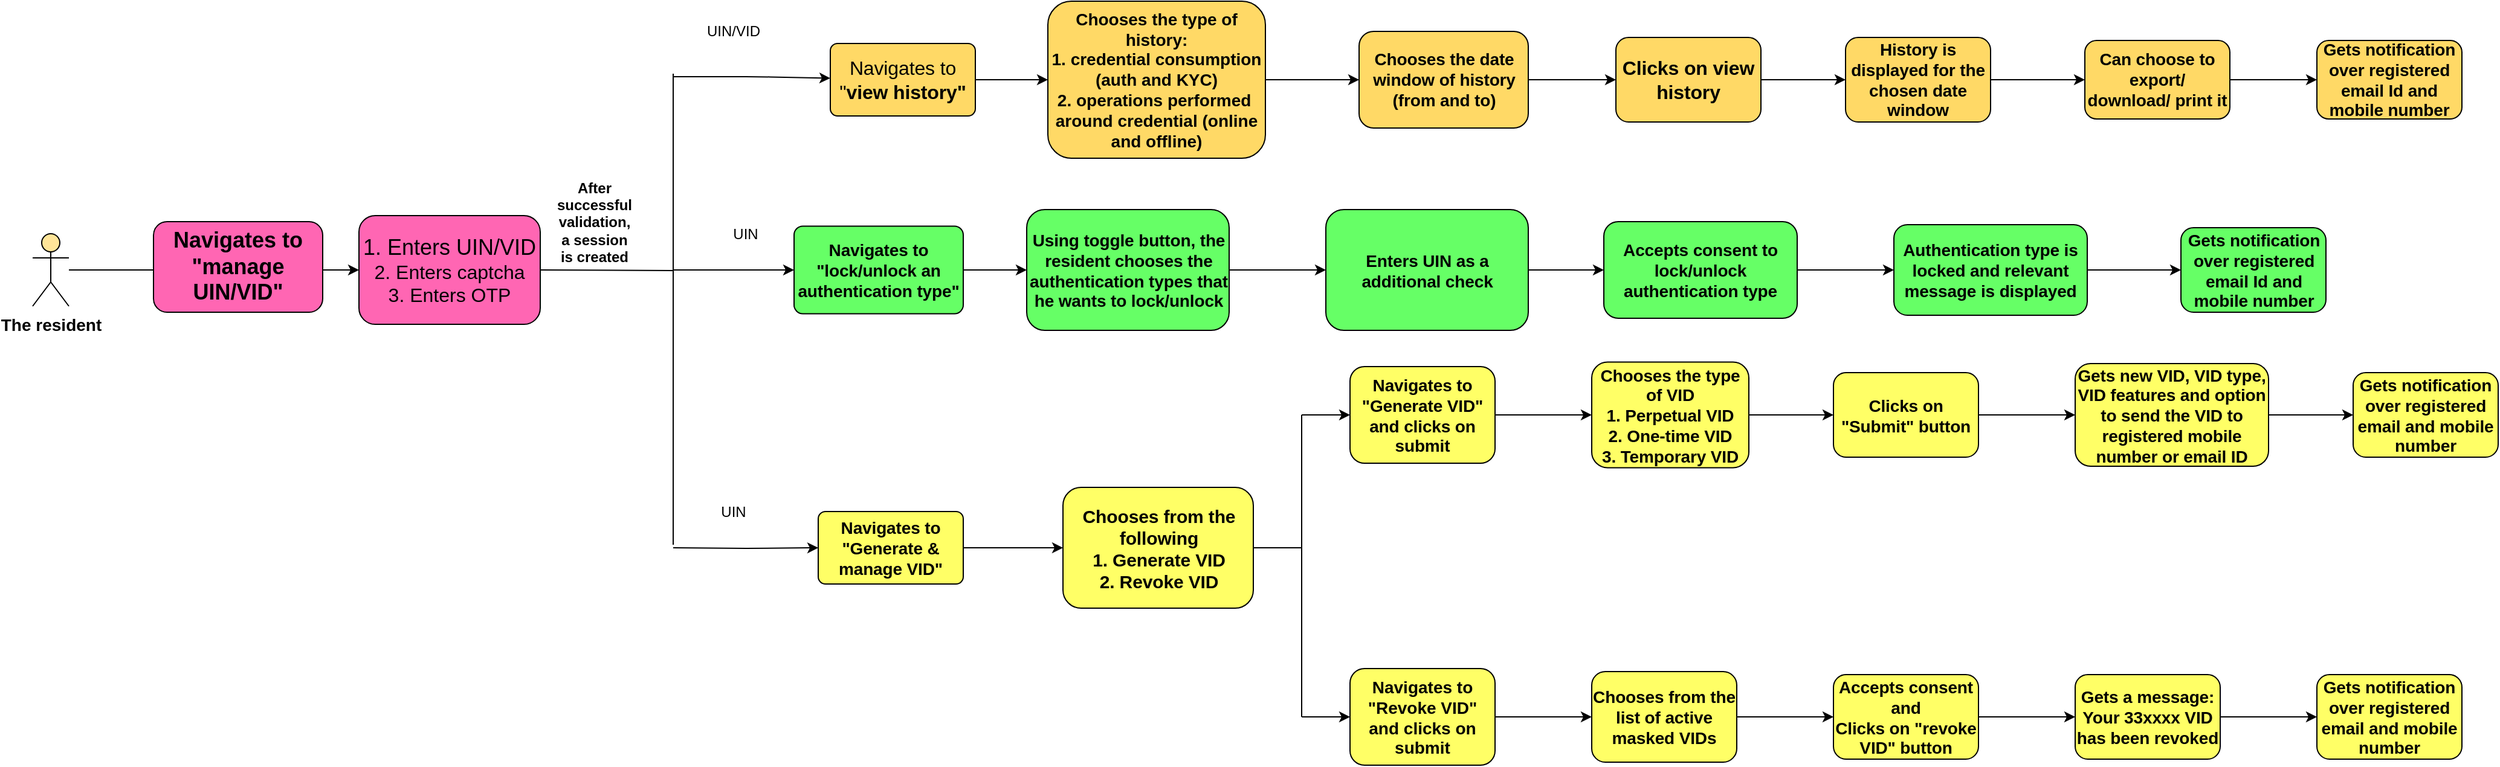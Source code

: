 <mxfile version="17.4.4" type="github">
  <diagram id="aV48_O7v04BjNriY2XJj" name="Page-1">
    <mxGraphModel dx="3620" dy="1125" grid="1" gridSize="10" guides="1" tooltips="1" connect="1" arrows="1" fold="1" page="1" pageScale="1" pageWidth="850" pageHeight="1100" math="0" shadow="0">
      <root>
        <mxCell id="0" />
        <mxCell id="1" parent="0" />
        <mxCell id="dH-Tc4P7Z8Kmwp9f1ocL-1" value="" style="edgeStyle=orthogonalEdgeStyle;rounded=0;orthogonalLoop=1;jettySize=auto;html=1;" edge="1" parent="1" source="dH-Tc4P7Z8Kmwp9f1ocL-2" target="dH-Tc4P7Z8Kmwp9f1ocL-4">
          <mxGeometry relative="1" as="geometry" />
        </mxCell>
        <mxCell id="dH-Tc4P7Z8Kmwp9f1ocL-2" value="&lt;div&gt;&lt;span style=&quot;letter-spacing: -0.07px&quot;&gt;&lt;font style=&quot;font-size: 16px&quot;&gt;Navigates to &quot;&lt;b&gt;view history&quot;&lt;/b&gt;&lt;/font&gt;&lt;/span&gt;&lt;br&gt;&lt;/div&gt;" style="rounded=1;whiteSpace=wrap;html=1;fillColor=#FFD966;arcSize=10;" vertex="1" parent="1">
          <mxGeometry x="260" y="275" width="120" height="60" as="geometry" />
        </mxCell>
        <mxCell id="dH-Tc4P7Z8Kmwp9f1ocL-3" value="" style="edgeStyle=orthogonalEdgeStyle;rounded=0;orthogonalLoop=1;jettySize=auto;html=1;" edge="1" parent="1" source="dH-Tc4P7Z8Kmwp9f1ocL-4" target="dH-Tc4P7Z8Kmwp9f1ocL-6">
          <mxGeometry relative="1" as="geometry" />
        </mxCell>
        <mxCell id="dH-Tc4P7Z8Kmwp9f1ocL-4" value="&lt;font style=&quot;font-size: 14px&quot;&gt;&lt;b&gt;Chooses the type of history:&lt;br&gt;1. credential consumption (auth and KYC)&lt;br&gt;2. operations performed&amp;nbsp; around credential (online and offline)&lt;/b&gt;&lt;/font&gt;&lt;span style=&quot;letter-spacing: -0.07px ; background-color: rgb(255 , 255 , 255)&quot;&gt;&lt;br&gt;&lt;/span&gt;" style="rounded=1;whiteSpace=wrap;html=1;fillColor=#FFD966;" vertex="1" parent="1">
          <mxGeometry x="440" y="240" width="180" height="130" as="geometry" />
        </mxCell>
        <mxCell id="dH-Tc4P7Z8Kmwp9f1ocL-5" value="" style="edgeStyle=orthogonalEdgeStyle;rounded=0;orthogonalLoop=1;jettySize=auto;html=1;entryX=0;entryY=0.5;entryDx=0;entryDy=0;" edge="1" parent="1" source="dH-Tc4P7Z8Kmwp9f1ocL-6" target="dH-Tc4P7Z8Kmwp9f1ocL-8">
          <mxGeometry relative="1" as="geometry">
            <mxPoint x="790" y="287.5" as="targetPoint" />
          </mxGeometry>
        </mxCell>
        <mxCell id="dH-Tc4P7Z8Kmwp9f1ocL-6" value="&lt;b style=&quot;font-size: 14px ; letter-spacing: -0.07px&quot;&gt;Chooses the date window of history (from and to)&lt;/b&gt;" style="rounded=1;whiteSpace=wrap;html=1;fillColor=#FFD966;" vertex="1" parent="1">
          <mxGeometry x="697.5" y="265" width="140" height="80" as="geometry" />
        </mxCell>
        <mxCell id="dH-Tc4P7Z8Kmwp9f1ocL-7" value="" style="edgeStyle=orthogonalEdgeStyle;rounded=0;orthogonalLoop=1;jettySize=auto;html=1;fillColor=#FFD966;" edge="1" parent="1" source="dH-Tc4P7Z8Kmwp9f1ocL-8" target="dH-Tc4P7Z8Kmwp9f1ocL-10">
          <mxGeometry relative="1" as="geometry" />
        </mxCell>
        <mxCell id="dH-Tc4P7Z8Kmwp9f1ocL-8" value="&lt;b style=&quot;letter-spacing: -0.07px&quot;&gt;&lt;font style=&quot;font-size: 16px&quot;&gt;Clicks on view history&lt;/font&gt;&lt;/b&gt;" style="rounded=1;whiteSpace=wrap;html=1;fillColor=#FFD966;" vertex="1" parent="1">
          <mxGeometry x="910" y="270" width="120" height="70" as="geometry" />
        </mxCell>
        <mxCell id="dH-Tc4P7Z8Kmwp9f1ocL-9" value="" style="edgeStyle=orthogonalEdgeStyle;rounded=0;orthogonalLoop=1;jettySize=auto;html=1;fillColor=#00CC66;" edge="1" parent="1" source="dH-Tc4P7Z8Kmwp9f1ocL-10" target="dH-Tc4P7Z8Kmwp9f1ocL-12">
          <mxGeometry relative="1" as="geometry" />
        </mxCell>
        <mxCell id="dH-Tc4P7Z8Kmwp9f1ocL-10" value="&lt;b style=&quot;font-size: 14px ; letter-spacing: -0.07px&quot;&gt;History is displayed for the chosen date window&lt;/b&gt;" style="rounded=1;whiteSpace=wrap;html=1;fillColor=#FFD966;" vertex="1" parent="1">
          <mxGeometry x="1100" y="270" width="120" height="70" as="geometry" />
        </mxCell>
        <mxCell id="dH-Tc4P7Z8Kmwp9f1ocL-11" value="" style="edgeStyle=orthogonalEdgeStyle;rounded=0;orthogonalLoop=1;jettySize=auto;html=1;" edge="1" parent="1" source="dH-Tc4P7Z8Kmwp9f1ocL-12" target="dH-Tc4P7Z8Kmwp9f1ocL-13">
          <mxGeometry relative="1" as="geometry" />
        </mxCell>
        <mxCell id="dH-Tc4P7Z8Kmwp9f1ocL-12" value="&#xa;&#xa;&lt;!--StartFragment--&gt;&lt;b style=&quot;font-family: Helvetica; font-size: 14px; font-style: normal; font-variant-ligatures: normal; font-variant-caps: normal; letter-spacing: -0.07px; orphans: 2; text-align: center; text-indent: 0px; text-transform: none; widows: 2; word-spacing: 0px; -webkit-text-stroke-width: 0px; text-decoration-style: initial; text-decoration-color: initial;&quot;&gt;Can choose to export/ download/ print it&lt;/b&gt;&lt;!--EndFragment--&gt;&#xa;&#xa;" style="rounded=1;whiteSpace=wrap;html=1;fillColor=#FFD966;" vertex="1" parent="1">
          <mxGeometry x="1298" y="272.5" width="120" height="65" as="geometry" />
        </mxCell>
        <mxCell id="dH-Tc4P7Z8Kmwp9f1ocL-13" value="&lt;b style=&quot;font-size: 14px ; letter-spacing: -0.07px&quot;&gt;Gets notification over registered email Id and mobile number&lt;/b&gt;" style="rounded=1;whiteSpace=wrap;html=1;fillColor=#FFD966;" vertex="1" parent="1">
          <mxGeometry x="1490" y="272.5" width="120" height="65" as="geometry" />
        </mxCell>
        <mxCell id="dH-Tc4P7Z8Kmwp9f1ocL-14" style="edgeStyle=orthogonalEdgeStyle;rounded=0;orthogonalLoop=1;jettySize=auto;html=1;entryX=0;entryY=0.5;entryDx=0;entryDy=0;fillColor=#00CC66;" edge="1" parent="1" source="dH-Tc4P7Z8Kmwp9f1ocL-15" target="dH-Tc4P7Z8Kmwp9f1ocL-16">
          <mxGeometry relative="1" as="geometry" />
        </mxCell>
        <mxCell id="dH-Tc4P7Z8Kmwp9f1ocL-15" value="&lt;b&gt;&lt;font style=&quot;font-size: 14px&quot;&gt;The resident&lt;/font&gt;&lt;/b&gt;" style="shape=umlActor;verticalLabelPosition=bottom;labelBackgroundColor=#ffffff;verticalAlign=top;html=1;outlineConnect=0;fillColor=#FFE599;" vertex="1" parent="1">
          <mxGeometry x="-400" y="432.5" width="30" height="60" as="geometry" />
        </mxCell>
        <mxCell id="dH-Tc4P7Z8Kmwp9f1ocL-16" value="&lt;div&gt;&lt;font style=&quot;font-size: 18px&quot;&gt;1. Enters UIN/VID&lt;/font&gt;&lt;/div&gt;&lt;div&gt;&lt;font size=&quot;3&quot;&gt;2. Enters captcha&lt;br&gt;&lt;/font&gt;&lt;/div&gt;&lt;span style=&quot;text-align: left&quot;&gt;&lt;font size=&quot;3&quot;&gt;3. Enters OTP&lt;/font&gt;&lt;/span&gt;" style="rounded=1;whiteSpace=wrap;html=1;fillColor=#FF66B3;" vertex="1" parent="1">
          <mxGeometry x="-130" y="417.5" width="150" height="90" as="geometry" />
        </mxCell>
        <mxCell id="dH-Tc4P7Z8Kmwp9f1ocL-17" value="" style="edgeStyle=orthogonalEdgeStyle;rounded=0;orthogonalLoop=1;jettySize=auto;html=1;" edge="1" parent="1" source="dH-Tc4P7Z8Kmwp9f1ocL-18" target="dH-Tc4P7Z8Kmwp9f1ocL-20">
          <mxGeometry relative="1" as="geometry" />
        </mxCell>
        <mxCell id="dH-Tc4P7Z8Kmwp9f1ocL-18" value="&lt;div&gt;&lt;b style=&quot;letter-spacing: -0.07px&quot;&gt;&lt;font style=&quot;font-size: 14px&quot;&gt;Navigates to &quot;lock/unlock an authentication type&quot;&lt;/font&gt;&lt;/b&gt;&lt;br&gt;&lt;/div&gt;" style="rounded=1;whiteSpace=wrap;html=1;fillColor=#66FF66;arcSize=10;" vertex="1" parent="1">
          <mxGeometry x="230" y="426.25" width="140" height="72.5" as="geometry" />
        </mxCell>
        <mxCell id="dH-Tc4P7Z8Kmwp9f1ocL-19" value="" style="edgeStyle=orthogonalEdgeStyle;rounded=0;orthogonalLoop=1;jettySize=auto;html=1;" edge="1" parent="1" source="dH-Tc4P7Z8Kmwp9f1ocL-20" target="dH-Tc4P7Z8Kmwp9f1ocL-22">
          <mxGeometry relative="1" as="geometry" />
        </mxCell>
        <mxCell id="dH-Tc4P7Z8Kmwp9f1ocL-20" value="&lt;b style=&quot;font-size: 14px ; letter-spacing: -0.07px&quot;&gt;Using toggle button, the resident chooses the authentication types that he wants to lock/unlock&lt;/b&gt;" style="rounded=1;whiteSpace=wrap;html=1;fillColor=#66FF66;" vertex="1" parent="1">
          <mxGeometry x="422.5" y="412.5" width="167.5" height="100" as="geometry" />
        </mxCell>
        <mxCell id="dH-Tc4P7Z8Kmwp9f1ocL-21" value="" style="edgeStyle=orthogonalEdgeStyle;rounded=0;orthogonalLoop=1;jettySize=auto;html=1;" edge="1" parent="1" source="dH-Tc4P7Z8Kmwp9f1ocL-22" target="dH-Tc4P7Z8Kmwp9f1ocL-24">
          <mxGeometry relative="1" as="geometry" />
        </mxCell>
        <mxCell id="dH-Tc4P7Z8Kmwp9f1ocL-22" value="&lt;b style=&quot;font-size: 14px ; letter-spacing: -0.07px&quot;&gt;Enters UIN as a additional check&lt;/b&gt;" style="rounded=1;whiteSpace=wrap;html=1;fillColor=#66FF66;" vertex="1" parent="1">
          <mxGeometry x="670" y="412.5" width="167.5" height="100" as="geometry" />
        </mxCell>
        <mxCell id="dH-Tc4P7Z8Kmwp9f1ocL-23" value="" style="edgeStyle=orthogonalEdgeStyle;rounded=0;orthogonalLoop=1;jettySize=auto;html=1;" edge="1" parent="1" source="dH-Tc4P7Z8Kmwp9f1ocL-24" target="dH-Tc4P7Z8Kmwp9f1ocL-26">
          <mxGeometry relative="1" as="geometry" />
        </mxCell>
        <mxCell id="dH-Tc4P7Z8Kmwp9f1ocL-24" value="&lt;b style=&quot;font-size: 14px ; letter-spacing: -0.07px&quot;&gt;Accepts consent to lock/unlock authentication type&lt;/b&gt;" style="rounded=1;whiteSpace=wrap;html=1;fillColor=#66FF66;" vertex="1" parent="1">
          <mxGeometry x="900" y="422.5" width="160" height="80" as="geometry" />
        </mxCell>
        <mxCell id="dH-Tc4P7Z8Kmwp9f1ocL-25" value="" style="edgeStyle=orthogonalEdgeStyle;rounded=0;orthogonalLoop=1;jettySize=auto;html=1;" edge="1" parent="1" source="dH-Tc4P7Z8Kmwp9f1ocL-26" target="dH-Tc4P7Z8Kmwp9f1ocL-27">
          <mxGeometry relative="1" as="geometry" />
        </mxCell>
        <mxCell id="dH-Tc4P7Z8Kmwp9f1ocL-26" value="&lt;b style=&quot;font-size: 14px ; letter-spacing: -0.07px&quot;&gt;Authentication type is locked and relevant message is displayed&lt;/b&gt;" style="rounded=1;whiteSpace=wrap;html=1;fillColor=#66FF66;" vertex="1" parent="1">
          <mxGeometry x="1140" y="425" width="160" height="75" as="geometry" />
        </mxCell>
        <mxCell id="dH-Tc4P7Z8Kmwp9f1ocL-27" value="&lt;b style=&quot;font-size: 14px ; letter-spacing: -0.07px&quot;&gt;Gets notification over registered email Id and mobile number&lt;/b&gt;" style="rounded=1;whiteSpace=wrap;html=1;fillColor=#66FF66;" vertex="1" parent="1">
          <mxGeometry x="1377.5" y="427.5" width="120" height="70" as="geometry" />
        </mxCell>
        <mxCell id="dH-Tc4P7Z8Kmwp9f1ocL-28" value="&lt;b&gt;After successful validation, a session is created&lt;/b&gt;" style="text;html=1;strokeColor=none;fillColor=none;align=center;verticalAlign=middle;whiteSpace=wrap;rounded=0;" vertex="1" parent="1">
          <mxGeometry x="30" y="412.5" width="70" height="20" as="geometry" />
        </mxCell>
        <mxCell id="dH-Tc4P7Z8Kmwp9f1ocL-29" value="" style="edgeStyle=orthogonalEdgeStyle;rounded=0;orthogonalLoop=1;jettySize=auto;html=1;fillColor=#FFFF66;shadow=0;" edge="1" parent="1" target="dH-Tc4P7Z8Kmwp9f1ocL-31">
          <mxGeometry relative="1" as="geometry">
            <mxPoint x="130.0" y="692.5" as="sourcePoint" />
          </mxGeometry>
        </mxCell>
        <mxCell id="dH-Tc4P7Z8Kmwp9f1ocL-30" value="" style="edgeStyle=orthogonalEdgeStyle;rounded=0;orthogonalLoop=1;jettySize=auto;html=1;fillColor=#FFFF66;shadow=0;" edge="1" parent="1" source="dH-Tc4P7Z8Kmwp9f1ocL-31" target="dH-Tc4P7Z8Kmwp9f1ocL-32">
          <mxGeometry relative="1" as="geometry" />
        </mxCell>
        <mxCell id="dH-Tc4P7Z8Kmwp9f1ocL-31" value="&lt;div&gt;&lt;b style=&quot;letter-spacing: -0.07px&quot;&gt;&lt;font style=&quot;font-size: 14px&quot;&gt;Navigates to &quot;Generate &amp;amp; manage VID&quot;&lt;/font&gt;&lt;/b&gt;&lt;br&gt;&lt;/div&gt;" style="rounded=1;whiteSpace=wrap;html=1;fillColor=#FFFF66;arcSize=10;shadow=0;" vertex="1" parent="1">
          <mxGeometry x="250" y="662.5" width="120" height="60" as="geometry" />
        </mxCell>
        <mxCell id="dH-Tc4P7Z8Kmwp9f1ocL-32" value="&lt;b style=&quot;letter-spacing: -0.07px ; font-size: 15px&quot;&gt;Chooses from the following&lt;br&gt;1. Generate VID&lt;br&gt;2. Revoke VID&lt;/b&gt;&lt;span style=&quot;letter-spacing: -0.07px ; background-color: rgb(255 , 255 , 255)&quot;&gt;&lt;br&gt;&lt;/span&gt;" style="rounded=1;whiteSpace=wrap;html=1;fillColor=#FFFF66;shadow=0;" vertex="1" parent="1">
          <mxGeometry x="452.5" y="642.5" width="157.5" height="100" as="geometry" />
        </mxCell>
        <mxCell id="dH-Tc4P7Z8Kmwp9f1ocL-33" value="" style="edgeStyle=orthogonalEdgeStyle;rounded=0;orthogonalLoop=1;jettySize=auto;html=1;fillColor=#FFFF66;shadow=0;" edge="1" parent="1" source="dH-Tc4P7Z8Kmwp9f1ocL-34" target="dH-Tc4P7Z8Kmwp9f1ocL-36">
          <mxGeometry relative="1" as="geometry" />
        </mxCell>
        <mxCell id="dH-Tc4P7Z8Kmwp9f1ocL-34" value="&lt;b style=&quot;font-size: 14px ; letter-spacing: -0.07px&quot;&gt;Navigates to &quot;Generate VID&quot; and clicks on submit&lt;/b&gt;" style="rounded=1;whiteSpace=wrap;html=1;fillColor=#FFFF66;shadow=0;" vertex="1" parent="1">
          <mxGeometry x="690" y="542.5" width="120" height="80" as="geometry" />
        </mxCell>
        <mxCell id="dH-Tc4P7Z8Kmwp9f1ocL-35" value="" style="edgeStyle=orthogonalEdgeStyle;rounded=0;orthogonalLoop=1;jettySize=auto;html=1;fillColor=#FFFF66;shadow=0;" edge="1" parent="1" source="dH-Tc4P7Z8Kmwp9f1ocL-36" target="dH-Tc4P7Z8Kmwp9f1ocL-38">
          <mxGeometry relative="1" as="geometry" />
        </mxCell>
        <mxCell id="dH-Tc4P7Z8Kmwp9f1ocL-36" value="&lt;b style=&quot;font-size: 14px ; letter-spacing: -0.07px&quot;&gt;Chooses the type of VID&lt;br&gt;1. Perpetual VID&lt;br&gt;2. One-time VID&lt;br&gt;3. Temporary VID&lt;/b&gt;&lt;span style=&quot;font-size: 14px ; letter-spacing: -0.07px ; background-color: rgb(255 , 255 , 255)&quot;&gt;&lt;br&gt;&lt;/span&gt;" style="rounded=1;whiteSpace=wrap;html=1;fillColor=#FFFF66;shadow=0;" vertex="1" parent="1">
          <mxGeometry x="890" y="538.75" width="130" height="87.5" as="geometry" />
        </mxCell>
        <mxCell id="dH-Tc4P7Z8Kmwp9f1ocL-37" value="" style="edgeStyle=orthogonalEdgeStyle;rounded=0;orthogonalLoop=1;jettySize=auto;html=1;fillColor=#FFFF66;shadow=0;" edge="1" parent="1" source="dH-Tc4P7Z8Kmwp9f1ocL-38" target="dH-Tc4P7Z8Kmwp9f1ocL-40">
          <mxGeometry relative="1" as="geometry" />
        </mxCell>
        <mxCell id="dH-Tc4P7Z8Kmwp9f1ocL-38" value="&lt;b style=&quot;font-size: 14px ; letter-spacing: -0.07px&quot;&gt;Clicks on &quot;Submit&quot; button&lt;/b&gt;" style="rounded=1;whiteSpace=wrap;html=1;fillColor=#FFFF66;shadow=0;" vertex="1" parent="1">
          <mxGeometry x="1090" y="547.5" width="120" height="70" as="geometry" />
        </mxCell>
        <mxCell id="dH-Tc4P7Z8Kmwp9f1ocL-39" value="" style="edgeStyle=orthogonalEdgeStyle;rounded=0;orthogonalLoop=1;jettySize=auto;html=1;fillColor=#FFFF66;shadow=0;" edge="1" parent="1" source="dH-Tc4P7Z8Kmwp9f1ocL-40" target="dH-Tc4P7Z8Kmwp9f1ocL-41">
          <mxGeometry relative="1" as="geometry" />
        </mxCell>
        <mxCell id="dH-Tc4P7Z8Kmwp9f1ocL-40" value="&lt;b style=&quot;font-size: 14px ; letter-spacing: -0.07px&quot;&gt;Gets new VID, VID type, VID features and option to send the VID to registered mobile number or email ID&lt;/b&gt;" style="rounded=1;whiteSpace=wrap;html=1;fillColor=#FFFF66;shadow=0;" vertex="1" parent="1">
          <mxGeometry x="1290" y="540" width="160" height="85" as="geometry" />
        </mxCell>
        <mxCell id="dH-Tc4P7Z8Kmwp9f1ocL-41" value="&lt;b style=&quot;font-size: 14px ; letter-spacing: -0.07px&quot;&gt;Gets notification over registered email and mobile number&lt;/b&gt;" style="rounded=1;whiteSpace=wrap;html=1;fillColor=#FFFF66;shadow=0;" vertex="1" parent="1">
          <mxGeometry x="1520" y="547.5" width="120" height="70" as="geometry" />
        </mxCell>
        <mxCell id="dH-Tc4P7Z8Kmwp9f1ocL-42" value="" style="edgeStyle=orthogonalEdgeStyle;rounded=0;orthogonalLoop=1;jettySize=auto;html=1;fillColor=#FFFF66;shadow=0;" edge="1" parent="1" source="dH-Tc4P7Z8Kmwp9f1ocL-43" target="dH-Tc4P7Z8Kmwp9f1ocL-45">
          <mxGeometry relative="1" as="geometry" />
        </mxCell>
        <mxCell id="dH-Tc4P7Z8Kmwp9f1ocL-43" value="&lt;font style=&quot;font-size: 14px&quot;&gt;&lt;b&gt;Navigates to &quot;Revoke VID&quot; and&amp;nbsp;clicks on submit&lt;/b&gt;&lt;/font&gt;" style="rounded=1;whiteSpace=wrap;html=1;fillColor=#FFFF66;shadow=0;align=center;" vertex="1" parent="1">
          <mxGeometry x="690" y="792.5" width="120" height="80" as="geometry" />
        </mxCell>
        <mxCell id="dH-Tc4P7Z8Kmwp9f1ocL-44" value="" style="edgeStyle=orthogonalEdgeStyle;rounded=0;orthogonalLoop=1;jettySize=auto;html=1;fillColor=#FFFF66;shadow=0;" edge="1" parent="1" source="dH-Tc4P7Z8Kmwp9f1ocL-45" target="dH-Tc4P7Z8Kmwp9f1ocL-47">
          <mxGeometry relative="1" as="geometry" />
        </mxCell>
        <mxCell id="dH-Tc4P7Z8Kmwp9f1ocL-45" value="&lt;b style=&quot;font-size: 14px ; letter-spacing: -0.07px&quot;&gt;Chooses from the list of active masked VIDs&lt;/b&gt;" style="rounded=1;whiteSpace=wrap;html=1;fillColor=#FFFF66;shadow=0;" vertex="1" parent="1">
          <mxGeometry x="890" y="795" width="120" height="75" as="geometry" />
        </mxCell>
        <mxCell id="dH-Tc4P7Z8Kmwp9f1ocL-46" value="" style="edgeStyle=orthogonalEdgeStyle;rounded=0;orthogonalLoop=1;jettySize=auto;html=1;fillColor=#FFFF66;shadow=0;" edge="1" parent="1" source="dH-Tc4P7Z8Kmwp9f1ocL-47" target="dH-Tc4P7Z8Kmwp9f1ocL-49">
          <mxGeometry relative="1" as="geometry" />
        </mxCell>
        <mxCell id="dH-Tc4P7Z8Kmwp9f1ocL-47" value="&lt;b style=&quot;font-size: 14px ; letter-spacing: -0.07px&quot;&gt;Accepts consent and&lt;br&gt;Clicks on &quot;revoke VID&quot; button&lt;/b&gt;" style="rounded=1;whiteSpace=wrap;html=1;fillColor=#FFFF66;shadow=0;" vertex="1" parent="1">
          <mxGeometry x="1090" y="797.5" width="120" height="70" as="geometry" />
        </mxCell>
        <mxCell id="dH-Tc4P7Z8Kmwp9f1ocL-48" value="" style="edgeStyle=orthogonalEdgeStyle;rounded=0;orthogonalLoop=1;jettySize=auto;html=1;fillColor=#FFFF66;shadow=0;" edge="1" parent="1" source="dH-Tc4P7Z8Kmwp9f1ocL-49" target="dH-Tc4P7Z8Kmwp9f1ocL-50">
          <mxGeometry relative="1" as="geometry" />
        </mxCell>
        <mxCell id="dH-Tc4P7Z8Kmwp9f1ocL-49" value="&lt;b style=&quot;font-size: 14px ; letter-spacing: -0.07px&quot;&gt;Gets a message: Your 33xxxx VID has been revoked&lt;/b&gt;" style="rounded=1;whiteSpace=wrap;html=1;fillColor=#FFFF66;shadow=0;" vertex="1" parent="1">
          <mxGeometry x="1290" y="797.5" width="120" height="70" as="geometry" />
        </mxCell>
        <mxCell id="dH-Tc4P7Z8Kmwp9f1ocL-50" value="&lt;b style=&quot;font-size: 14px ; letter-spacing: -0.07px&quot;&gt;Gets notification over registered email and mobile number&lt;/b&gt;" style="rounded=1;whiteSpace=wrap;html=1;fillColor=#FFFF66;shadow=0;" vertex="1" parent="1">
          <mxGeometry x="1490" y="797.5" width="120" height="70" as="geometry" />
        </mxCell>
        <mxCell id="dH-Tc4P7Z8Kmwp9f1ocL-51" value="" style="endArrow=classic;html=1;fillColor=#00CC66;entryX=0;entryY=0.5;entryDx=0;entryDy=0;shadow=0;" edge="1" parent="1" target="dH-Tc4P7Z8Kmwp9f1ocL-34">
          <mxGeometry width="50" height="50" relative="1" as="geometry">
            <mxPoint x="650" y="582.5" as="sourcePoint" />
            <mxPoint x="1030" y="652.5" as="targetPoint" />
          </mxGeometry>
        </mxCell>
        <mxCell id="dH-Tc4P7Z8Kmwp9f1ocL-52" value="" style="endArrow=classic;html=1;fillColor=#00CC66;entryX=0;entryY=0.5;entryDx=0;entryDy=0;shadow=0;" edge="1" parent="1">
          <mxGeometry width="50" height="50" relative="1" as="geometry">
            <mxPoint x="650" y="832.5" as="sourcePoint" />
            <mxPoint x="690" y="832.5" as="targetPoint" />
          </mxGeometry>
        </mxCell>
        <mxCell id="dH-Tc4P7Z8Kmwp9f1ocL-53" value="" style="endArrow=none;html=1;fillColor=#00CC66;shadow=0;" edge="1" parent="1">
          <mxGeometry width="50" height="50" relative="1" as="geometry">
            <mxPoint x="650" y="832.5" as="sourcePoint" />
            <mxPoint x="650" y="582.5" as="targetPoint" />
          </mxGeometry>
        </mxCell>
        <mxCell id="dH-Tc4P7Z8Kmwp9f1ocL-54" value="&lt;font style=&quot;font-size: 18px&quot;&gt;&lt;span style=&quot;text-align: left ; text-indent: 0px ; float: none ; display: inline&quot;&gt;&lt;b&gt;Navigates to &quot;manage UIN/VID&quot;&lt;/b&gt;&lt;/span&gt;&lt;/font&gt;" style="rounded=1;whiteSpace=wrap;html=1;fillColor=#FF66B3;" vertex="1" parent="1">
          <mxGeometry x="-300" y="422.5" width="140" height="75" as="geometry" />
        </mxCell>
        <mxCell id="dH-Tc4P7Z8Kmwp9f1ocL-55" value="UIN" style="text;html=1;strokeColor=none;fillColor=none;align=center;verticalAlign=middle;whiteSpace=wrap;rounded=0;" vertex="1" parent="1">
          <mxGeometry x="170" y="422.5" width="40" height="20" as="geometry" />
        </mxCell>
        <mxCell id="dH-Tc4P7Z8Kmwp9f1ocL-56" value="" style="endArrow=none;html=1;fillColor=#00CC66;exitX=1;exitY=0.5;exitDx=0;exitDy=0;shadow=0;" edge="1" parent="1" source="dH-Tc4P7Z8Kmwp9f1ocL-32">
          <mxGeometry width="50" height="50" relative="1" as="geometry">
            <mxPoint x="930" y="622.5" as="sourcePoint" />
            <mxPoint x="650" y="692.5" as="targetPoint" />
          </mxGeometry>
        </mxCell>
        <mxCell id="dH-Tc4P7Z8Kmwp9f1ocL-57" value="UIN/VID" style="text;html=1;strokeColor=none;fillColor=none;align=center;verticalAlign=middle;whiteSpace=wrap;rounded=0;" vertex="1" parent="1">
          <mxGeometry x="160" y="255" width="40" height="20" as="geometry" />
        </mxCell>
        <mxCell id="dH-Tc4P7Z8Kmwp9f1ocL-58" value="UIN" style="text;html=1;strokeColor=none;fillColor=none;align=center;verticalAlign=middle;whiteSpace=wrap;rounded=0;" vertex="1" parent="1">
          <mxGeometry x="160" y="652.5" width="40" height="20" as="geometry" />
        </mxCell>
        <mxCell id="dH-Tc4P7Z8Kmwp9f1ocL-59" value="" style="endArrow=classic;html=1;entryX=0;entryY=0.5;entryDx=0;entryDy=0;" edge="1" parent="1" target="dH-Tc4P7Z8Kmwp9f1ocL-18">
          <mxGeometry width="50" height="50" relative="1" as="geometry">
            <mxPoint x="130.0" y="462.5" as="sourcePoint" />
            <mxPoint x="110" y="362.5" as="targetPoint" />
          </mxGeometry>
        </mxCell>
        <mxCell id="dH-Tc4P7Z8Kmwp9f1ocL-60" value="" style="endArrow=classic;html=1;" edge="1" parent="1" target="dH-Tc4P7Z8Kmwp9f1ocL-2">
          <mxGeometry width="50" height="50" relative="1" as="geometry">
            <mxPoint x="130.0" y="302.5" as="sourcePoint" />
            <mxPoint x="210" y="317.5" as="targetPoint" />
            <Array as="points">
              <mxPoint x="200" y="302.5" />
            </Array>
          </mxGeometry>
        </mxCell>
        <mxCell id="dH-Tc4P7Z8Kmwp9f1ocL-61" value="" style="endArrow=none;html=1;" edge="1" parent="1">
          <mxGeometry width="50" height="50" relative="1" as="geometry">
            <mxPoint x="130.0" y="300" as="sourcePoint" />
            <mxPoint x="130.0" y="690" as="targetPoint" />
          </mxGeometry>
        </mxCell>
        <mxCell id="dH-Tc4P7Z8Kmwp9f1ocL-62" value="" style="endArrow=none;html=1;exitX=1;exitY=0.5;exitDx=0;exitDy=0;" edge="1" parent="1" source="dH-Tc4P7Z8Kmwp9f1ocL-16">
          <mxGeometry width="50" height="50" relative="1" as="geometry">
            <mxPoint x="490" y="450" as="sourcePoint" />
            <mxPoint x="130.0" y="463" as="targetPoint" />
          </mxGeometry>
        </mxCell>
      </root>
    </mxGraphModel>
  </diagram>
</mxfile>
